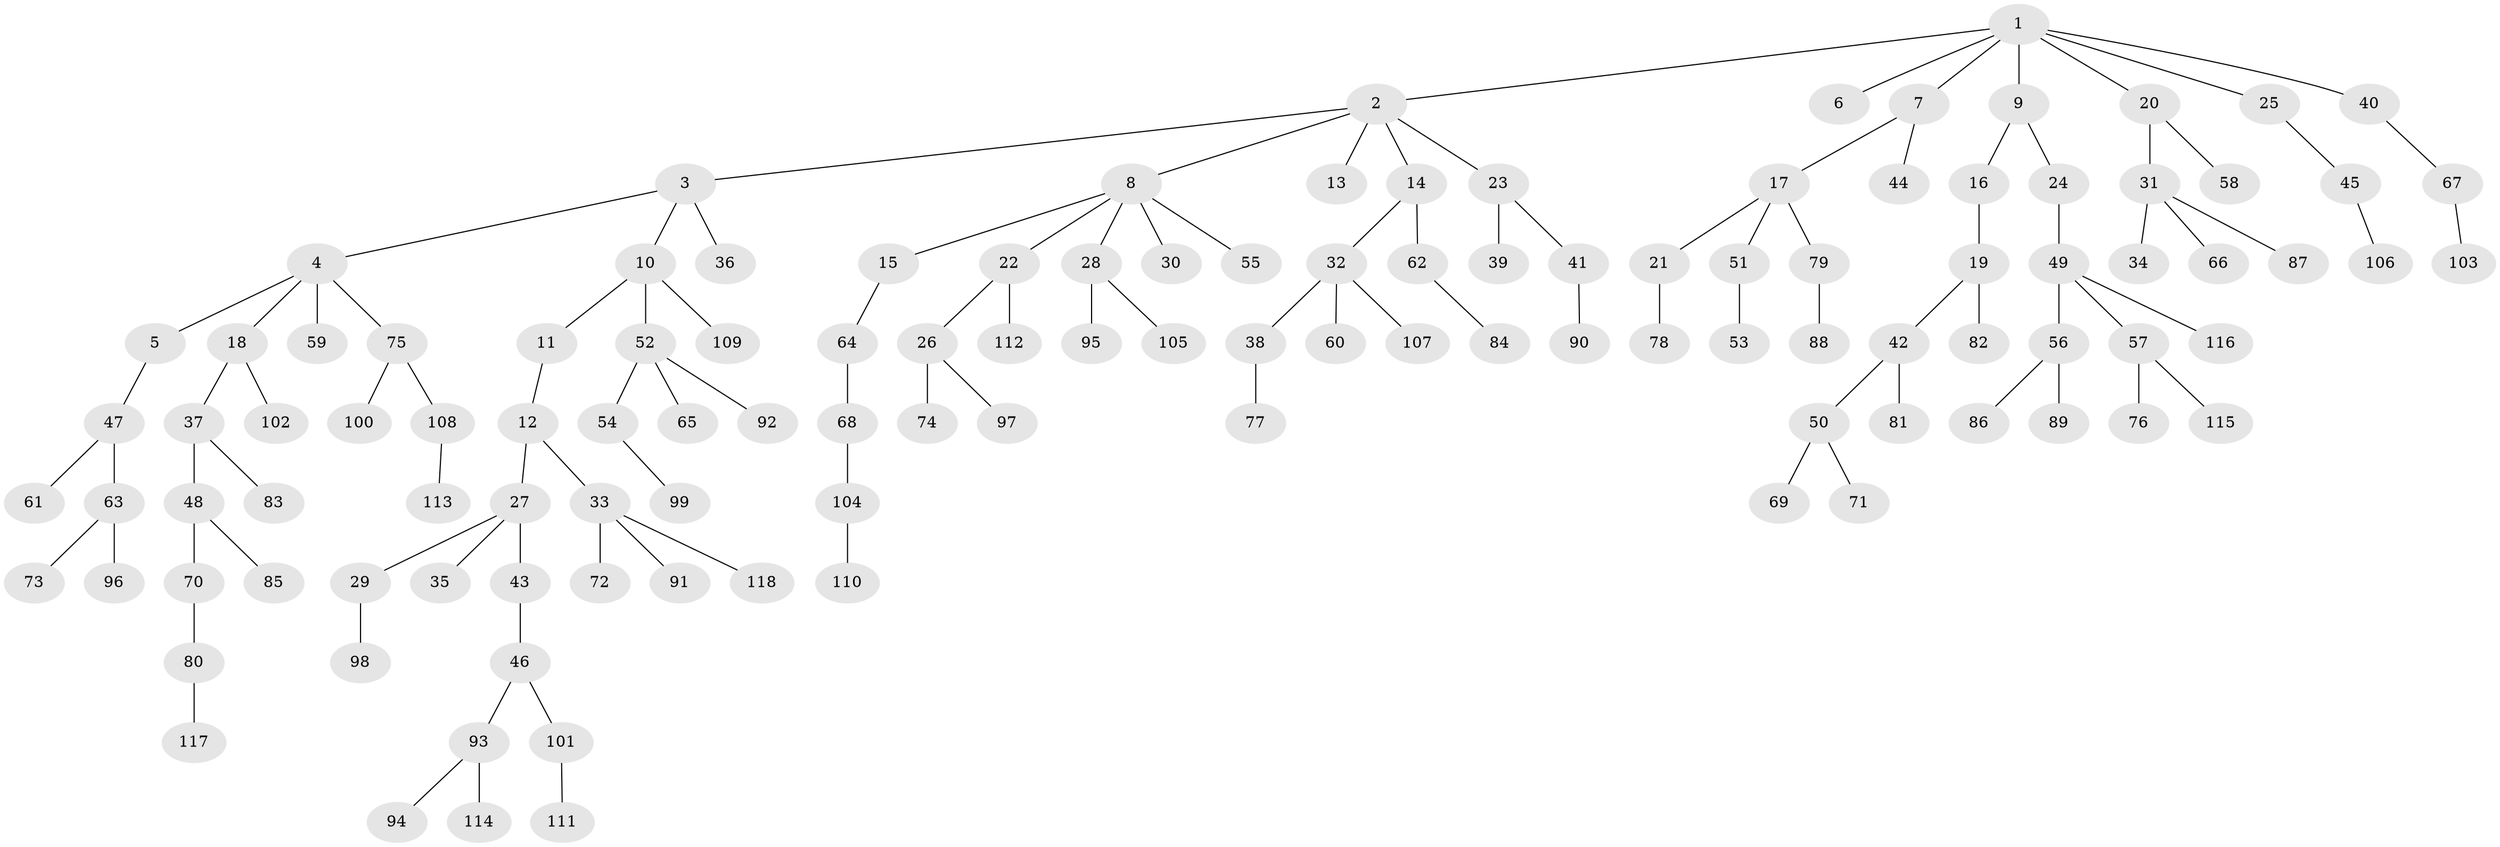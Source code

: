// coarse degree distribution, {1: 0.8571428571428571, 2: 0.11428571428571428, 30: 0.02857142857142857}
// Generated by graph-tools (version 1.1) at 2025/55/03/04/25 21:55:50]
// undirected, 118 vertices, 117 edges
graph export_dot {
graph [start="1"]
  node [color=gray90,style=filled];
  1;
  2;
  3;
  4;
  5;
  6;
  7;
  8;
  9;
  10;
  11;
  12;
  13;
  14;
  15;
  16;
  17;
  18;
  19;
  20;
  21;
  22;
  23;
  24;
  25;
  26;
  27;
  28;
  29;
  30;
  31;
  32;
  33;
  34;
  35;
  36;
  37;
  38;
  39;
  40;
  41;
  42;
  43;
  44;
  45;
  46;
  47;
  48;
  49;
  50;
  51;
  52;
  53;
  54;
  55;
  56;
  57;
  58;
  59;
  60;
  61;
  62;
  63;
  64;
  65;
  66;
  67;
  68;
  69;
  70;
  71;
  72;
  73;
  74;
  75;
  76;
  77;
  78;
  79;
  80;
  81;
  82;
  83;
  84;
  85;
  86;
  87;
  88;
  89;
  90;
  91;
  92;
  93;
  94;
  95;
  96;
  97;
  98;
  99;
  100;
  101;
  102;
  103;
  104;
  105;
  106;
  107;
  108;
  109;
  110;
  111;
  112;
  113;
  114;
  115;
  116;
  117;
  118;
  1 -- 2;
  1 -- 6;
  1 -- 7;
  1 -- 9;
  1 -- 20;
  1 -- 25;
  1 -- 40;
  2 -- 3;
  2 -- 8;
  2 -- 13;
  2 -- 14;
  2 -- 23;
  3 -- 4;
  3 -- 10;
  3 -- 36;
  4 -- 5;
  4 -- 18;
  4 -- 59;
  4 -- 75;
  5 -- 47;
  7 -- 17;
  7 -- 44;
  8 -- 15;
  8 -- 22;
  8 -- 28;
  8 -- 30;
  8 -- 55;
  9 -- 16;
  9 -- 24;
  10 -- 11;
  10 -- 52;
  10 -- 109;
  11 -- 12;
  12 -- 27;
  12 -- 33;
  14 -- 32;
  14 -- 62;
  15 -- 64;
  16 -- 19;
  17 -- 21;
  17 -- 51;
  17 -- 79;
  18 -- 37;
  18 -- 102;
  19 -- 42;
  19 -- 82;
  20 -- 31;
  20 -- 58;
  21 -- 78;
  22 -- 26;
  22 -- 112;
  23 -- 39;
  23 -- 41;
  24 -- 49;
  25 -- 45;
  26 -- 74;
  26 -- 97;
  27 -- 29;
  27 -- 35;
  27 -- 43;
  28 -- 95;
  28 -- 105;
  29 -- 98;
  31 -- 34;
  31 -- 66;
  31 -- 87;
  32 -- 38;
  32 -- 60;
  32 -- 107;
  33 -- 72;
  33 -- 91;
  33 -- 118;
  37 -- 48;
  37 -- 83;
  38 -- 77;
  40 -- 67;
  41 -- 90;
  42 -- 50;
  42 -- 81;
  43 -- 46;
  45 -- 106;
  46 -- 93;
  46 -- 101;
  47 -- 61;
  47 -- 63;
  48 -- 70;
  48 -- 85;
  49 -- 56;
  49 -- 57;
  49 -- 116;
  50 -- 69;
  50 -- 71;
  51 -- 53;
  52 -- 54;
  52 -- 65;
  52 -- 92;
  54 -- 99;
  56 -- 86;
  56 -- 89;
  57 -- 76;
  57 -- 115;
  62 -- 84;
  63 -- 73;
  63 -- 96;
  64 -- 68;
  67 -- 103;
  68 -- 104;
  70 -- 80;
  75 -- 100;
  75 -- 108;
  79 -- 88;
  80 -- 117;
  93 -- 94;
  93 -- 114;
  101 -- 111;
  104 -- 110;
  108 -- 113;
}
